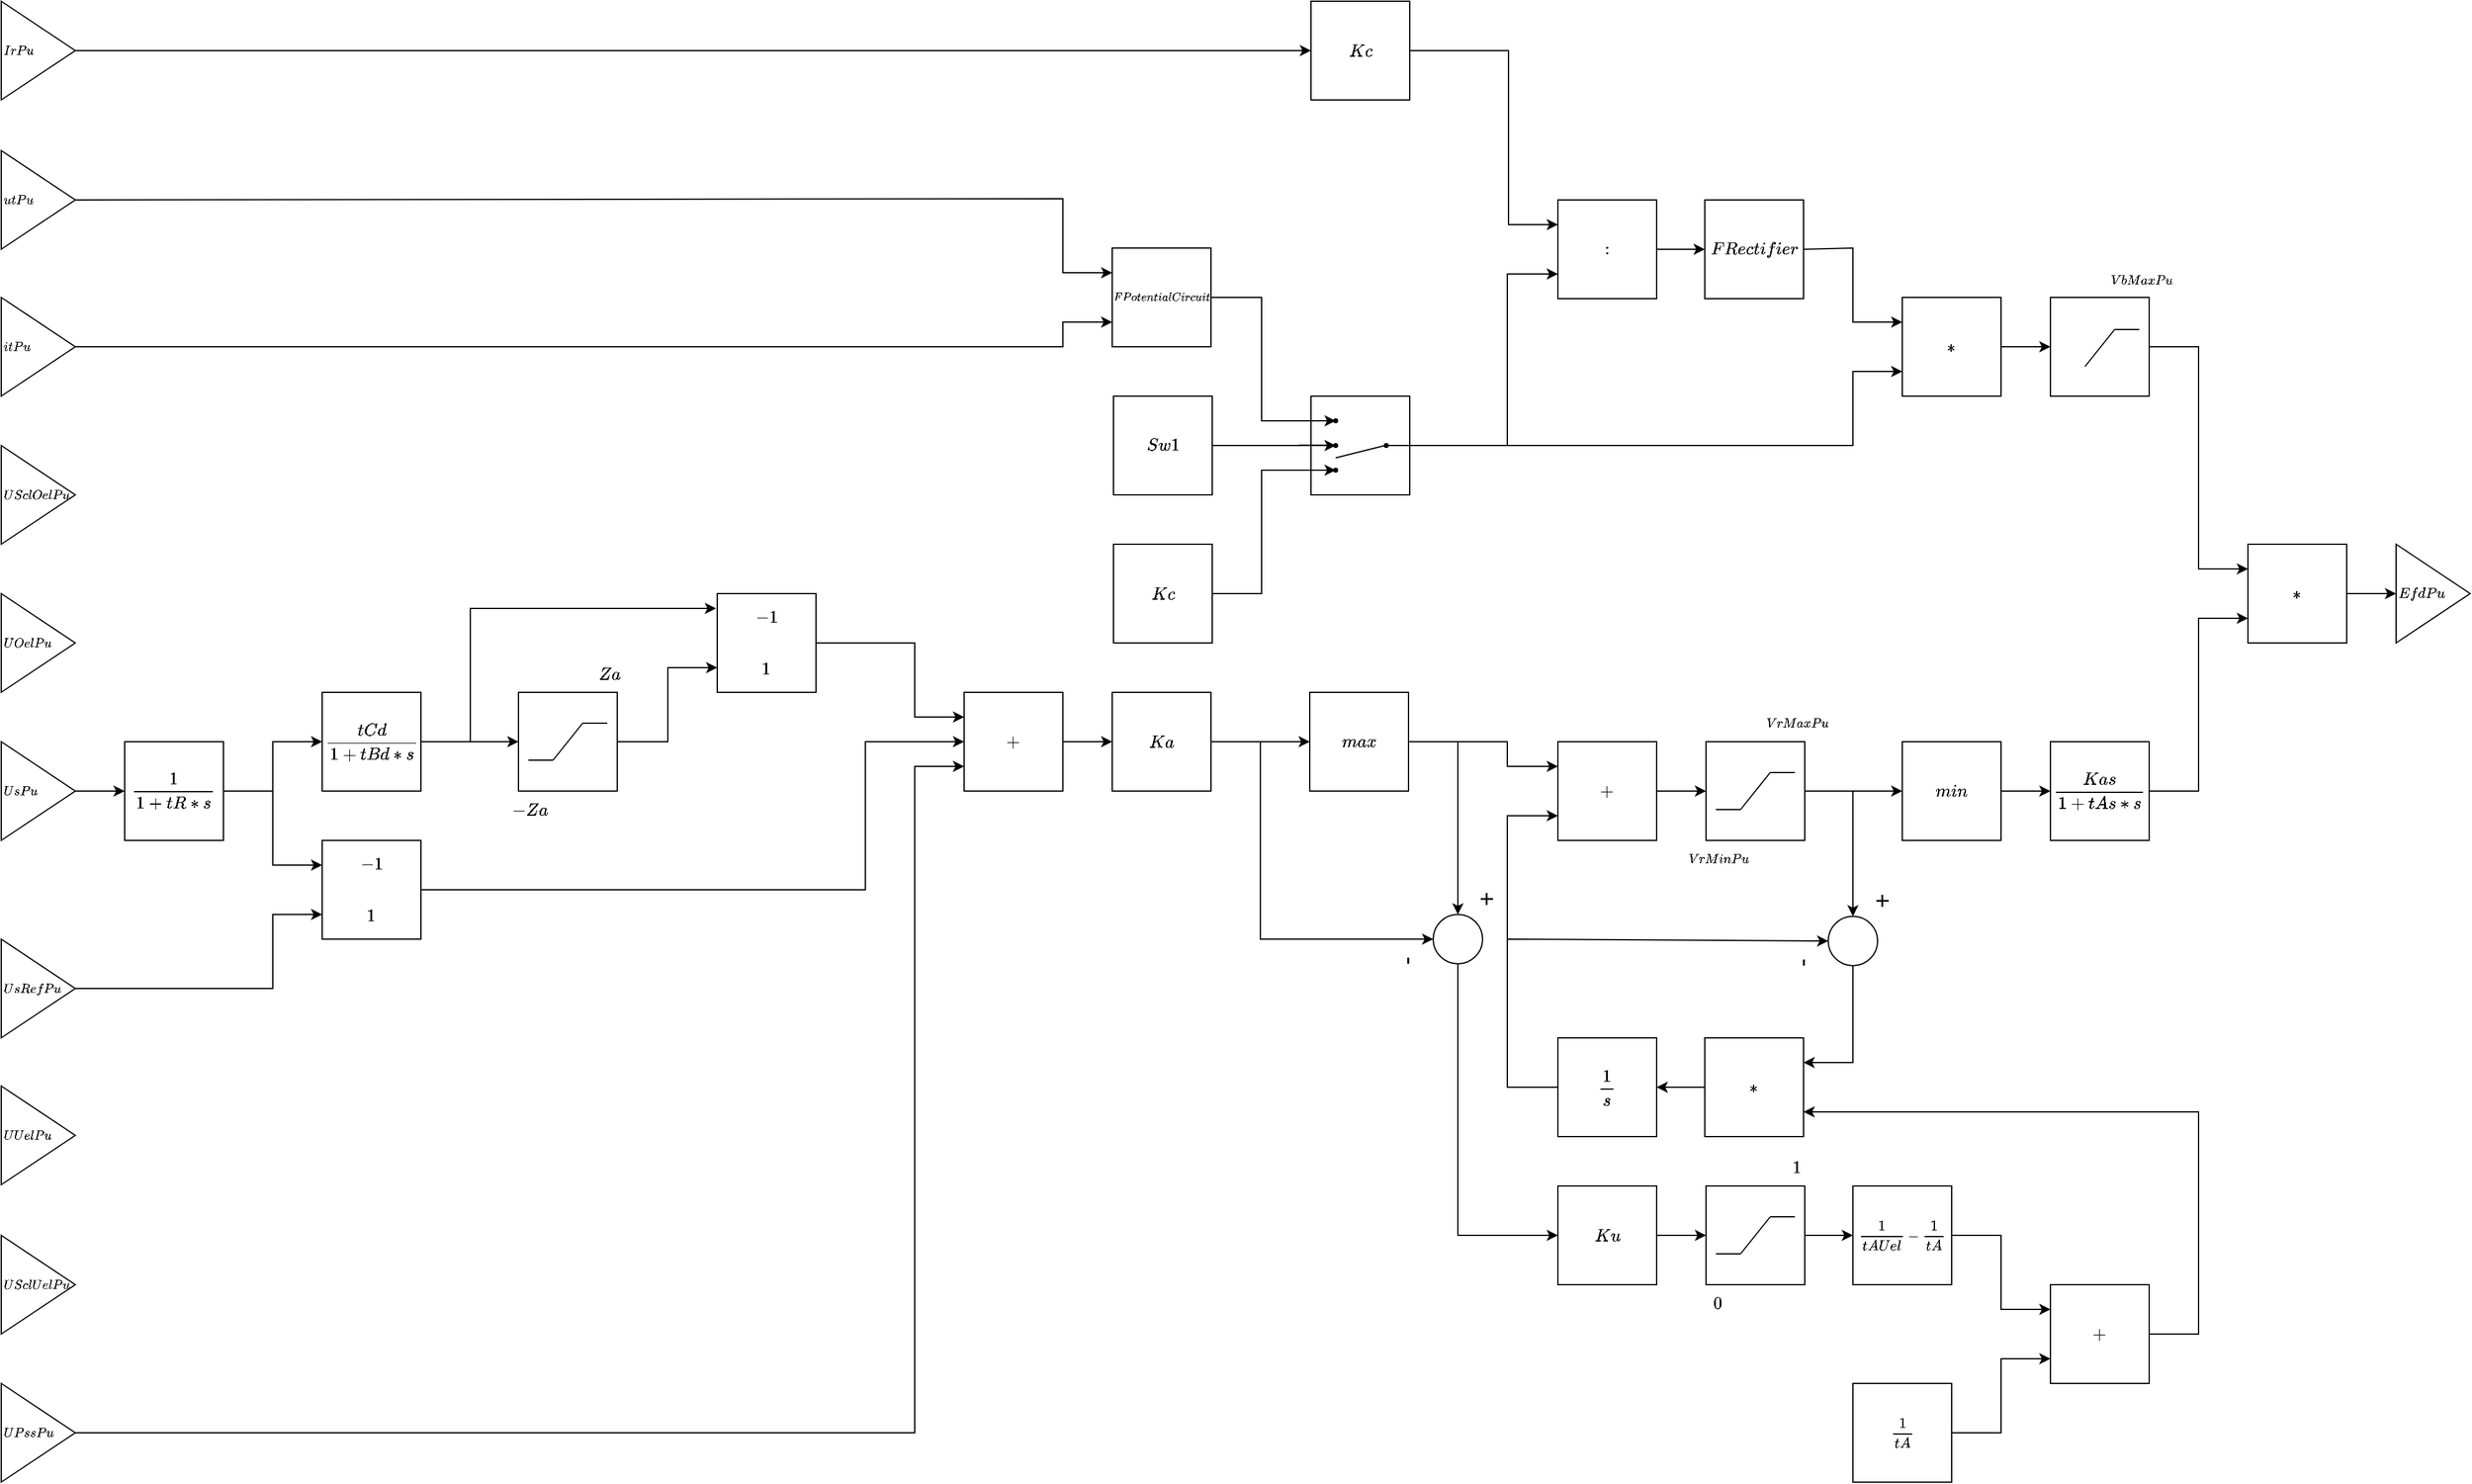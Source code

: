 <mxfile version="24.1.0" type="device">
  <diagram name="Page-1" id="-cMVqA2Gkwa5aGeDibPs">
    <mxGraphModel dx="1762" dy="1643" grid="1" gridSize="10" guides="1" tooltips="1" connect="1" arrows="1" fold="1" page="0" pageScale="1" pageWidth="413" pageHeight="583" math="1" shadow="0">
      <root>
        <mxCell id="0" />
        <mxCell id="1" parent="0" />
        <mxCell id="GCO7xrDp6TmdYOZJOnFd-1" value="&lt;font style=&quot;font-size: 9px;&quot;&gt;$$UOelPu$$&lt;/font&gt;" style="triangle;whiteSpace=wrap;html=1;align=left;" parent="1" vertex="1">
          <mxGeometry x="-140" y="-80" width="60" height="80" as="geometry" />
        </mxCell>
        <mxCell id="eN8Zq5XajQ-hrPbZrUXH-4" value="" style="edgeStyle=orthogonalEdgeStyle;rounded=0;orthogonalLoop=1;jettySize=auto;html=1;" parent="1" source="GCO7xrDp6TmdYOZJOnFd-2" target="eN8Zq5XajQ-hrPbZrUXH-3" edge="1">
          <mxGeometry relative="1" as="geometry" />
        </mxCell>
        <mxCell id="GCO7xrDp6TmdYOZJOnFd-2" value="&lt;font style=&quot;font-size: 9px;&quot;&gt;$$UsPu$$&lt;/font&gt;" style="triangle;whiteSpace=wrap;html=1;align=left;" parent="1" vertex="1">
          <mxGeometry x="-140" y="40" width="60" height="80" as="geometry" />
        </mxCell>
        <mxCell id="eN8Zq5XajQ-hrPbZrUXH-5" style="edgeStyle=orthogonalEdgeStyle;rounded=0;orthogonalLoop=1;jettySize=auto;html=1;exitX=1;exitY=0.5;exitDx=0;exitDy=0;entryX=0;entryY=0.75;entryDx=0;entryDy=0;" parent="1" source="GCO7xrDp6TmdYOZJOnFd-3" target="GCO7xrDp6TmdYOZJOnFd-4" edge="1">
          <mxGeometry relative="1" as="geometry">
            <Array as="points">
              <mxPoint x="80" y="240" />
              <mxPoint x="80" y="180" />
            </Array>
          </mxGeometry>
        </mxCell>
        <mxCell id="GCO7xrDp6TmdYOZJOnFd-3" value="&lt;font style=&quot;font-size: 9px;&quot;&gt;$$UsRefPu$$&lt;/font&gt;" style="triangle;whiteSpace=wrap;html=1;align=left;" parent="1" vertex="1">
          <mxGeometry x="-140" y="200" width="60" height="80" as="geometry" />
        </mxCell>
        <mxCell id="GCO7xrDp6TmdYOZJOnFd-4" value="&lt;table&gt;&lt;tbody&gt;&lt;tr&gt;&lt;td&gt;$$-1$$&lt;/td&gt;&lt;/tr&gt;&lt;tr&gt;&lt;td&gt;$$1$$&lt;/td&gt;&lt;/tr&gt;&lt;/tbody&gt;&lt;/table&gt;" style="whiteSpace=wrap;html=1;aspect=fixed;" parent="1" vertex="1">
          <mxGeometry x="120" y="120" width="80" height="80" as="geometry" />
        </mxCell>
        <mxCell id="GCO7xrDp6TmdYOZJOnFd-127" style="edgeStyle=orthogonalEdgeStyle;rounded=0;orthogonalLoop=1;jettySize=auto;html=1;exitX=0.5;exitY=1;exitDx=0;exitDy=0;" parent="1" source="GCO7xrDp6TmdYOZJOnFd-99" edge="1">
          <mxGeometry relative="1" as="geometry">
            <mxPoint x="1560.2" y="110.2" as="targetPoint" />
          </mxGeometry>
        </mxCell>
        <mxCell id="GCO7xrDp6TmdYOZJOnFd-99" value="$$\frac{Kas}{1+tAs*s}$$" style="rounded=0;whiteSpace=wrap;html=1;" parent="1" vertex="1">
          <mxGeometry x="1520" y="40" width="80" height="80" as="geometry" />
        </mxCell>
        <mxCell id="GCO7xrDp6TmdYOZJOnFd-100" value="&lt;font style=&quot;font-size: 8px;&quot;&gt;$$FPotentialCircuit$$&lt;/font&gt;" style="rounded=0;whiteSpace=wrap;html=1;" parent="1" vertex="1">
          <mxGeometry x="760" y="-360" width="80" height="80" as="geometry" />
        </mxCell>
        <mxCell id="3EBgjCYxWxB_oOlTCClO-56" value="" style="edgeStyle=orthogonalEdgeStyle;rounded=0;orthogonalLoop=1;jettySize=auto;html=1;" parent="1" source="GCO7xrDp6TmdYOZJOnFd-120" target="3EBgjCYxWxB_oOlTCClO-20" edge="1">
          <mxGeometry relative="1" as="geometry" />
        </mxCell>
        <mxCell id="GCO7xrDp6TmdYOZJOnFd-120" value="&lt;table style=&quot;&quot;&gt;&lt;tbody&gt;&lt;tr&gt;&lt;td&gt;&lt;font style=&quot;font-size: 12px;&quot;&gt;$$+$$&lt;/font&gt;&lt;/td&gt;&lt;/tr&gt;&lt;/tbody&gt;&lt;/table&gt;" style="whiteSpace=wrap;html=1;aspect=fixed;" parent="1" vertex="1">
          <mxGeometry x="640" width="80" height="80" as="geometry" />
        </mxCell>
        <mxCell id="5HqrGk9MGbXyAHrSEdPO-71" value="" style="edgeStyle=orthogonalEdgeStyle;rounded=0;orthogonalLoop=1;jettySize=auto;html=1;" parent="1" source="pcb0Rrb9AqgbB0oOaPCg-9" target="5HqrGk9MGbXyAHrSEdPO-64" edge="1">
          <mxGeometry relative="1" as="geometry" />
        </mxCell>
        <mxCell id="pcb0Rrb9AqgbB0oOaPCg-9" value="$$*$$" style="rounded=0;whiteSpace=wrap;html=1;" parent="1" vertex="1">
          <mxGeometry x="1400" y="-320" width="80" height="80" as="geometry" />
        </mxCell>
        <mxCell id="pcb0Rrb9AqgbB0oOaPCg-12" value="$$Kc$$" style="rounded=0;whiteSpace=wrap;html=1;" parent="1" vertex="1">
          <mxGeometry x="921" y="-560" width="80" height="80" as="geometry" />
        </mxCell>
        <mxCell id="pcb0Rrb9AqgbB0oOaPCg-23" value="&lt;font style=&quot;font-size: 10px;&quot;&gt;$$EfdPu$$&lt;/font&gt;" style="triangle;whiteSpace=wrap;html=1;align=left;" parent="1" vertex="1">
          <mxGeometry x="1800" y="-120" width="60" height="80" as="geometry" />
        </mxCell>
        <mxCell id="eN8Zq5XajQ-hrPbZrUXH-3" value="$$\frac{1}{1+tR*s}$$" style="whiteSpace=wrap;html=1;aspect=fixed;" parent="1" vertex="1">
          <mxGeometry x="-40" y="40" width="80" height="80" as="geometry" />
        </mxCell>
        <mxCell id="eN8Zq5XajQ-hrPbZrUXH-10" value="&lt;font style=&quot;font-size: 9px;&quot;&gt;$$UUelPu$$&lt;/font&gt;" style="triangle;whiteSpace=wrap;html=1;align=left;" parent="1" vertex="1">
          <mxGeometry x="-140" y="319" width="60" height="80" as="geometry" />
        </mxCell>
        <mxCell id="eN8Zq5XajQ-hrPbZrUXH-11" value="&lt;font style=&quot;font-size: 9px;&quot;&gt;$$UPssPu$$&lt;/font&gt;" style="triangle;whiteSpace=wrap;html=1;align=left;" parent="1" vertex="1">
          <mxGeometry x="-140" y="560" width="60" height="80" as="geometry" />
        </mxCell>
        <mxCell id="t_mE9f2brvJdx7QCc9mF-1" value="" style="endArrow=classic;html=1;rounded=0;exitX=1;exitY=0.5;exitDx=0;exitDy=0;entryX=0;entryY=0.25;entryDx=0;entryDy=0;" parent="1" source="eN8Zq5XajQ-hrPbZrUXH-3" target="GCO7xrDp6TmdYOZJOnFd-4" edge="1">
          <mxGeometry width="50" height="50" relative="1" as="geometry">
            <mxPoint x="70" y="80" as="sourcePoint" />
            <mxPoint x="120" y="30" as="targetPoint" />
            <Array as="points">
              <mxPoint x="80" y="80" />
              <mxPoint x="80" y="140" />
            </Array>
          </mxGeometry>
        </mxCell>
        <mxCell id="5HqrGk9MGbXyAHrSEdPO-62" value="" style="edgeStyle=orthogonalEdgeStyle;rounded=0;orthogonalLoop=1;jettySize=auto;html=1;" parent="1" source="5HqrGk9MGbXyAHrSEdPO-60" target="pcb0Rrb9AqgbB0oOaPCg-23" edge="1">
          <mxGeometry relative="1" as="geometry" />
        </mxCell>
        <mxCell id="5HqrGk9MGbXyAHrSEdPO-60" value="$$*$$" style="rounded=0;whiteSpace=wrap;html=1;" parent="1" vertex="1">
          <mxGeometry x="1680" y="-120" width="80" height="80" as="geometry" />
        </mxCell>
        <mxCell id="5HqrGk9MGbXyAHrSEdPO-64" value="" style="whiteSpace=wrap;html=1;aspect=fixed;" parent="1" vertex="1">
          <mxGeometry x="1520" y="-320" width="80" height="80" as="geometry" />
        </mxCell>
        <mxCell id="5HqrGk9MGbXyAHrSEdPO-65" value="" style="endArrow=none;html=1;" parent="1" edge="1">
          <mxGeometry width="50" height="50" relative="1" as="geometry">
            <mxPoint x="1548" y="-264" as="sourcePoint" />
            <mxPoint x="1572" y="-294" as="targetPoint" />
          </mxGeometry>
        </mxCell>
        <mxCell id="5HqrGk9MGbXyAHrSEdPO-66" value="" style="endArrow=none;html=1;" parent="1" edge="1">
          <mxGeometry width="50" height="50" relative="1" as="geometry">
            <mxPoint x="1572" y="-294" as="sourcePoint" />
            <mxPoint x="1592" y="-294" as="targetPoint" />
          </mxGeometry>
        </mxCell>
        <mxCell id="5HqrGk9MGbXyAHrSEdPO-67" value="&lt;font style=&quot;font-size: 9px;&quot;&gt;$$VbMaxPu$$&lt;/font&gt;" style="text;html=1;strokeColor=none;fillColor=none;align=center;verticalAlign=middle;whiteSpace=wrap;rounded=0;fontSize=15;" parent="1" vertex="1">
          <mxGeometry x="1564" y="-349" width="60" height="30" as="geometry" />
        </mxCell>
        <mxCell id="yuVk0EhnXVRBRO2mFo1Z-3" value="" style="edgeStyle=orthogonalEdgeStyle;rounded=0;orthogonalLoop=1;jettySize=auto;html=1;" parent="1" source="yuVk0EhnXVRBRO2mFo1Z-1" target="yuVk0EhnXVRBRO2mFo1Z-2" edge="1">
          <mxGeometry relative="1" as="geometry" />
        </mxCell>
        <mxCell id="yuVk0EhnXVRBRO2mFo1Z-1" value="$$:$$" style="rounded=0;whiteSpace=wrap;html=1;" parent="1" vertex="1">
          <mxGeometry x="1121" y="-399" width="80" height="80" as="geometry" />
        </mxCell>
        <mxCell id="yuVk0EhnXVRBRO2mFo1Z-2" value="$$FRectifier$$" style="rounded=0;whiteSpace=wrap;html=1;" parent="1" vertex="1">
          <mxGeometry x="1240" y="-399" width="80" height="80" as="geometry" />
        </mxCell>
        <mxCell id="yuVk0EhnXVRBRO2mFo1Z-6" value="" style="endArrow=classic;html=1;rounded=0;exitX=1;exitY=0.5;exitDx=0;exitDy=0;entryX=0;entryY=0.25;entryDx=0;entryDy=0;" parent="1" source="pcb0Rrb9AqgbB0oOaPCg-12" target="yuVk0EhnXVRBRO2mFo1Z-1" edge="1">
          <mxGeometry width="50" height="50" relative="1" as="geometry">
            <mxPoint x="1040" y="-439" as="sourcePoint" />
            <mxPoint x="1111" y="-369" as="targetPoint" />
            <Array as="points">
              <mxPoint x="1081" y="-520" />
              <mxPoint x="1081" y="-379" />
            </Array>
          </mxGeometry>
        </mxCell>
        <mxCell id="yuVk0EhnXVRBRO2mFo1Z-7" value="&lt;font style=&quot;font-size: 9px;&quot;&gt;$$IrPu$$&lt;/font&gt;" style="triangle;whiteSpace=wrap;html=1;align=left;" parent="1" vertex="1">
          <mxGeometry x="-140" y="-560" width="60" height="80" as="geometry" />
        </mxCell>
        <mxCell id="yuVk0EhnXVRBRO2mFo1Z-27" value="" style="whiteSpace=wrap;html=1;aspect=fixed;" parent="1" vertex="1">
          <mxGeometry x="921" y="-240" width="80" height="80" as="geometry" />
        </mxCell>
        <mxCell id="yuVk0EhnXVRBRO2mFo1Z-28" value="" style="endArrow=none;html=1;startArrow=none;" parent="1" source="yuVk0EhnXVRBRO2mFo1Z-36" edge="1">
          <mxGeometry width="50" height="50" relative="1" as="geometry">
            <mxPoint x="981" y="-200" as="sourcePoint" />
            <mxPoint x="1001" y="-200" as="targetPoint" />
          </mxGeometry>
        </mxCell>
        <mxCell id="yuVk0EhnXVRBRO2mFo1Z-29" value="" style="endArrow=none;html=1;" parent="1" edge="1">
          <mxGeometry width="50" height="50" relative="1" as="geometry">
            <mxPoint x="912" y="-220" as="sourcePoint" />
            <mxPoint x="942" y="-220" as="targetPoint" />
          </mxGeometry>
        </mxCell>
        <mxCell id="yuVk0EhnXVRBRO2mFo1Z-30" value="" style="endArrow=none;html=1;" parent="1" edge="1">
          <mxGeometry width="50" height="50" relative="1" as="geometry">
            <mxPoint x="911" y="-200.2" as="sourcePoint" />
            <mxPoint x="941" y="-200.2" as="targetPoint" />
          </mxGeometry>
        </mxCell>
        <mxCell id="yuVk0EhnXVRBRO2mFo1Z-31" value="" style="endArrow=none;html=1;" parent="1" edge="1">
          <mxGeometry width="50" height="50" relative="1" as="geometry">
            <mxPoint x="911" y="-180" as="sourcePoint" />
            <mxPoint x="941" y="-180" as="targetPoint" />
          </mxGeometry>
        </mxCell>
        <mxCell id="yuVk0EhnXVRBRO2mFo1Z-32" value="" style="shape=waypoint;sketch=0;fillStyle=solid;size=4;pointerEvents=1;points=[];fillColor=none;resizable=0;rotatable=0;perimeter=centerPerimeter;snapToPoint=1;" parent="1" vertex="1">
          <mxGeometry x="931" y="-230" width="20" height="20" as="geometry" />
        </mxCell>
        <mxCell id="yuVk0EhnXVRBRO2mFo1Z-33" value="" style="shape=waypoint;sketch=0;fillStyle=solid;size=4;pointerEvents=1;points=[];fillColor=none;resizable=0;rotatable=0;perimeter=centerPerimeter;snapToPoint=1;" parent="1" vertex="1">
          <mxGeometry x="931" y="-210" width="20" height="20" as="geometry" />
        </mxCell>
        <mxCell id="yuVk0EhnXVRBRO2mFo1Z-34" value="" style="shape=waypoint;sketch=0;fillStyle=solid;size=4;pointerEvents=1;points=[];fillColor=none;resizable=0;rotatable=0;perimeter=centerPerimeter;snapToPoint=1;" parent="1" vertex="1">
          <mxGeometry x="931" y="-190" width="20" height="20" as="geometry" />
        </mxCell>
        <mxCell id="yuVk0EhnXVRBRO2mFo1Z-35" value="" style="endArrow=none;html=1;" parent="1" target="yuVk0EhnXVRBRO2mFo1Z-36" edge="1">
          <mxGeometry width="50" height="50" relative="1" as="geometry">
            <mxPoint x="981" y="-200" as="sourcePoint" />
            <mxPoint x="1001" y="-200" as="targetPoint" />
          </mxGeometry>
        </mxCell>
        <mxCell id="yuVk0EhnXVRBRO2mFo1Z-36" value="" style="shape=waypoint;sketch=0;fillStyle=solid;size=4;pointerEvents=1;points=[];fillColor=none;resizable=0;rotatable=0;perimeter=centerPerimeter;snapToPoint=1;" parent="1" vertex="1">
          <mxGeometry x="972" y="-210" width="20" height="20" as="geometry" />
        </mxCell>
        <mxCell id="yuVk0EhnXVRBRO2mFo1Z-37" value="" style="endArrow=none;html=1;" parent="1" edge="1">
          <mxGeometry width="50" height="50" relative="1" as="geometry">
            <mxPoint x="941" y="-190" as="sourcePoint" />
            <mxPoint x="981" y="-200" as="targetPoint" />
          </mxGeometry>
        </mxCell>
        <mxCell id="yuVk0EhnXVRBRO2mFo1Z-38" value="" style="endArrow=classic;html=1;rounded=0;exitX=1;exitY=0.5;exitDx=0;exitDy=0;entryX=0;entryY=0.75;entryDx=0;entryDy=0;" parent="1" source="yuVk0EhnXVRBRO2mFo1Z-27" target="yuVk0EhnXVRBRO2mFo1Z-1" edge="1">
          <mxGeometry width="50" height="50" relative="1" as="geometry">
            <mxPoint x="1040" y="-480" as="sourcePoint" />
            <mxPoint x="1090" y="-530" as="targetPoint" />
            <Array as="points">
              <mxPoint x="1080" y="-200" />
              <mxPoint x="1080" y="-339" />
            </Array>
          </mxGeometry>
        </mxCell>
        <mxCell id="yuVk0EhnXVRBRO2mFo1Z-39" value="$$Kc$$" style="rounded=0;whiteSpace=wrap;html=1;" parent="1" vertex="1">
          <mxGeometry x="761" y="-120" width="80" height="80" as="geometry" />
        </mxCell>
        <mxCell id="yuVk0EhnXVRBRO2mFo1Z-40" value="$$Sw1$$" style="rounded=0;whiteSpace=wrap;html=1;" parent="1" vertex="1">
          <mxGeometry x="761" y="-240" width="80" height="80" as="geometry" />
        </mxCell>
        <mxCell id="yuVk0EhnXVRBRO2mFo1Z-42" value="" style="endArrow=classic;html=1;rounded=0;exitX=1;exitY=0.5;exitDx=0;exitDy=0;entryX=0;entryY=0.636;entryDx=0;entryDy=0;entryPerimeter=0;" parent="1" source="yuVk0EhnXVRBRO2mFo1Z-40" target="yuVk0EhnXVRBRO2mFo1Z-33" edge="1">
          <mxGeometry width="50" height="50" relative="1" as="geometry">
            <mxPoint x="531" y="-190" as="sourcePoint" />
            <mxPoint x="581" y="-240" as="targetPoint" />
          </mxGeometry>
        </mxCell>
        <mxCell id="yuVk0EhnXVRBRO2mFo1Z-43" value="" style="endArrow=classic;html=1;rounded=0;exitX=1;exitY=0.5;exitDx=0;exitDy=0;entryX=0.429;entryY=0.16;entryDx=0;entryDy=0;entryPerimeter=0;" parent="1" source="GCO7xrDp6TmdYOZJOnFd-100" target="yuVk0EhnXVRBRO2mFo1Z-32" edge="1">
          <mxGeometry width="50" height="50" relative="1" as="geometry">
            <mxPoint x="531" y="-190" as="sourcePoint" />
            <mxPoint x="581" y="-240" as="targetPoint" />
            <Array as="points">
              <mxPoint x="881" y="-320" />
              <mxPoint x="881" y="-220" />
            </Array>
          </mxGeometry>
        </mxCell>
        <mxCell id="yuVk0EhnXVRBRO2mFo1Z-44" value="" style="endArrow=classic;html=1;rounded=0;exitX=1;exitY=0.5;exitDx=0;exitDy=0;entryX=0.286;entryY=0.445;entryDx=0;entryDy=0;entryPerimeter=0;" parent="1" source="yuVk0EhnXVRBRO2mFo1Z-39" target="yuVk0EhnXVRBRO2mFo1Z-34" edge="1">
          <mxGeometry width="50" height="50" relative="1" as="geometry">
            <mxPoint x="531" y="-190" as="sourcePoint" />
            <mxPoint x="581" y="-240" as="targetPoint" />
            <Array as="points">
              <mxPoint x="881" y="-80" />
              <mxPoint x="881" y="-180" />
            </Array>
          </mxGeometry>
        </mxCell>
        <mxCell id="yuVk0EhnXVRBRO2mFo1Z-45" value="" style="endArrow=classic;html=1;rounded=0;exitX=1.14;exitY=0.54;exitDx=0;exitDy=0;exitPerimeter=0;entryX=0;entryY=0.75;entryDx=0;entryDy=0;" parent="1" source="yuVk0EhnXVRBRO2mFo1Z-36" target="pcb0Rrb9AqgbB0oOaPCg-9" edge="1">
          <mxGeometry width="50" height="50" relative="1" as="geometry">
            <mxPoint x="1120" y="-410" as="sourcePoint" />
            <mxPoint x="1400" y="-420" as="targetPoint" />
            <Array as="points">
              <mxPoint x="1360" y="-200" />
              <mxPoint x="1360" y="-260" />
            </Array>
          </mxGeometry>
        </mxCell>
        <mxCell id="yuVk0EhnXVRBRO2mFo1Z-46" value="&lt;font style=&quot;font-size: 9px;&quot;&gt;$$utPu$$&lt;/font&gt;" style="triangle;whiteSpace=wrap;html=1;align=left;" parent="1" vertex="1">
          <mxGeometry x="-140" y="-439" width="60" height="80" as="geometry" />
        </mxCell>
        <mxCell id="yuVk0EhnXVRBRO2mFo1Z-47" value="&lt;font style=&quot;font-size: 9px;&quot;&gt;$$itPu$$&lt;/font&gt;" style="triangle;whiteSpace=wrap;html=1;align=left;" parent="1" vertex="1">
          <mxGeometry x="-140" y="-320" width="60" height="80" as="geometry" />
        </mxCell>
        <mxCell id="yuVk0EhnXVRBRO2mFo1Z-50" value="" style="endArrow=classic;html=1;rounded=0;exitX=1;exitY=0.5;exitDx=0;exitDy=0;entryX=0;entryY=0.25;entryDx=0;entryDy=0;" parent="1" source="yuVk0EhnXVRBRO2mFo1Z-2" target="pcb0Rrb9AqgbB0oOaPCg-9" edge="1">
          <mxGeometry width="50" height="50" relative="1" as="geometry">
            <mxPoint x="920" y="-400" as="sourcePoint" />
            <mxPoint x="970" y="-450" as="targetPoint" />
            <Array as="points">
              <mxPoint x="1360" y="-360" />
              <mxPoint x="1360" y="-300" />
            </Array>
          </mxGeometry>
        </mxCell>
        <mxCell id="3EBgjCYxWxB_oOlTCClO-26" value="" style="edgeStyle=orthogonalEdgeStyle;rounded=0;orthogonalLoop=1;jettySize=auto;html=1;" parent="1" source="oskVtwDD_y4ela2OhN_4-36" target="oskVtwDD_y4ela2OhN_4-43" edge="1">
          <mxGeometry relative="1" as="geometry" />
        </mxCell>
        <mxCell id="oskVtwDD_y4ela2OhN_4-36" value="$$+$$" style="whiteSpace=wrap;html=1;aspect=fixed;" parent="1" vertex="1">
          <mxGeometry x="1121" y="40" width="80" height="80" as="geometry" />
        </mxCell>
        <mxCell id="oskVtwDD_y4ela2OhN_4-43" value="" style="whiteSpace=wrap;html=1;aspect=fixed;" parent="1" vertex="1">
          <mxGeometry x="1241" y="40" width="80" height="80" as="geometry" />
        </mxCell>
        <mxCell id="oskVtwDD_y4ela2OhN_4-44" value="" style="endArrow=none;html=1;" parent="1" edge="1">
          <mxGeometry width="50" height="50" relative="1" as="geometry">
            <mxPoint x="1269" y="95" as="sourcePoint" />
            <mxPoint x="1293" y="65" as="targetPoint" />
          </mxGeometry>
        </mxCell>
        <mxCell id="oskVtwDD_y4ela2OhN_4-45" value="" style="endArrow=none;html=1;" parent="1" edge="1">
          <mxGeometry width="50" height="50" relative="1" as="geometry">
            <mxPoint x="1293" y="65" as="sourcePoint" />
            <mxPoint x="1313" y="65" as="targetPoint" />
          </mxGeometry>
        </mxCell>
        <mxCell id="oskVtwDD_y4ela2OhN_4-46" value="&lt;font style=&quot;font-size: 9px;&quot;&gt;$$VrMaxPu$$&lt;/font&gt;" style="text;html=1;strokeColor=none;fillColor=none;align=center;verticalAlign=middle;whiteSpace=wrap;rounded=0;fontSize=15;" parent="1" vertex="1">
          <mxGeometry x="1285" y="10" width="60" height="30" as="geometry" />
        </mxCell>
        <mxCell id="oskVtwDD_y4ela2OhN_4-47" value="" style="endArrow=none;html=1;" parent="1" edge="1">
          <mxGeometry width="50" height="50" relative="1" as="geometry">
            <mxPoint x="1269" y="95" as="sourcePoint" />
            <mxPoint x="1249" y="95" as="targetPoint" />
          </mxGeometry>
        </mxCell>
        <mxCell id="oskVtwDD_y4ela2OhN_4-48" value="&lt;font style=&quot;font-size: 9px;&quot;&gt;$$VrMinPu$$&lt;/font&gt;" style="text;html=1;strokeColor=none;fillColor=none;align=center;verticalAlign=middle;whiteSpace=wrap;rounded=0;fontSize=15;" parent="1" vertex="1">
          <mxGeometry x="1221" y="120" width="60" height="30" as="geometry" />
        </mxCell>
        <mxCell id="oskVtwDD_y4ela2OhN_4-53" value="" style="edgeStyle=orthogonalEdgeStyle;rounded=0;orthogonalLoop=1;jettySize=auto;html=1;" parent="1" source="oskVtwDD_y4ela2OhN_4-51" target="GCO7xrDp6TmdYOZJOnFd-99" edge="1">
          <mxGeometry relative="1" as="geometry" />
        </mxCell>
        <mxCell id="oskVtwDD_y4ela2OhN_4-51" value="&lt;table style=&quot;&quot;&gt;&lt;tbody&gt;&lt;tr&gt;&lt;td&gt;&lt;font style=&quot;font-size: 12px;&quot;&gt;$$min$$&lt;/font&gt;&lt;/td&gt;&lt;/tr&gt;&lt;/tbody&gt;&lt;/table&gt;" style="whiteSpace=wrap;html=1;aspect=fixed;" parent="1" vertex="1">
          <mxGeometry x="1400" y="40" width="80" height="80" as="geometry" />
        </mxCell>
        <mxCell id="oskVtwDD_y4ela2OhN_4-52" value="" style="endArrow=classic;html=1;rounded=0;exitX=1;exitY=0.5;exitDx=0;exitDy=0;entryX=0;entryY=0.75;entryDx=0;entryDy=0;" parent="1" source="GCO7xrDp6TmdYOZJOnFd-99" target="5HqrGk9MGbXyAHrSEdPO-60" edge="1">
          <mxGeometry width="50" height="50" relative="1" as="geometry">
            <mxPoint x="1460" y="30" as="sourcePoint" />
            <mxPoint x="1510" y="-20" as="targetPoint" />
            <Array as="points">
              <mxPoint x="1640" y="80" />
              <mxPoint x="1640" y="-60" />
            </Array>
          </mxGeometry>
        </mxCell>
        <mxCell id="oskVtwDD_y4ela2OhN_4-56" value="" style="endArrow=classic;html=1;rounded=0;exitX=1;exitY=0.5;exitDx=0;exitDy=0;entryX=0;entryY=0.25;entryDx=0;entryDy=0;" parent="1" source="5HqrGk9MGbXyAHrSEdPO-64" target="5HqrGk9MGbXyAHrSEdPO-60" edge="1">
          <mxGeometry width="50" height="50" relative="1" as="geometry">
            <mxPoint x="1540" y="-420" as="sourcePoint" />
            <mxPoint x="1590" y="-470" as="targetPoint" />
            <Array as="points">
              <mxPoint x="1640" y="-280" />
              <mxPoint x="1640" y="-100" />
            </Array>
          </mxGeometry>
        </mxCell>
        <mxCell id="oskVtwDD_y4ela2OhN_4-59" value="" style="endArrow=classic;html=1;rounded=0;exitX=1;exitY=0.5;exitDx=0;exitDy=0;entryX=0;entryY=0.25;entryDx=0;entryDy=0;" parent="1" source="yuVk0EhnXVRBRO2mFo1Z-46" target="GCO7xrDp6TmdYOZJOnFd-100" edge="1">
          <mxGeometry width="50" height="50" relative="1" as="geometry">
            <mxPoint x="50" y="-210" as="sourcePoint" />
            <mxPoint x="510" y="-320" as="targetPoint" />
            <Array as="points">
              <mxPoint x="720" y="-400" />
              <mxPoint x="720" y="-340" />
            </Array>
          </mxGeometry>
        </mxCell>
        <mxCell id="oskVtwDD_y4ela2OhN_4-60" value="" style="endArrow=classic;html=1;rounded=0;exitX=1;exitY=0.5;exitDx=0;exitDy=0;entryX=0;entryY=0.75;entryDx=0;entryDy=0;" parent="1" source="yuVk0EhnXVRBRO2mFo1Z-47" target="GCO7xrDp6TmdYOZJOnFd-100" edge="1">
          <mxGeometry width="50" height="50" relative="1" as="geometry">
            <mxPoint x="-110" y="-210" as="sourcePoint" />
            <mxPoint x="-60" y="-260" as="targetPoint" />
            <Array as="points">
              <mxPoint x="720" y="-280" />
              <mxPoint x="720" y="-300" />
            </Array>
          </mxGeometry>
        </mxCell>
        <mxCell id="3EBgjCYxWxB_oOlTCClO-2" value="" style="ellipse;whiteSpace=wrap;html=1;aspect=fixed;" parent="1" vertex="1">
          <mxGeometry x="1340" y="181.5" width="40" height="40" as="geometry" />
        </mxCell>
        <mxCell id="3EBgjCYxWxB_oOlTCClO-3" value="+" style="text;html=1;strokeColor=none;fillColor=none;align=center;verticalAlign=middle;whiteSpace=wrap;rounded=0;fontSize=20;rotation=90;" parent="1" vertex="1">
          <mxGeometry x="1355" y="153.5" width="60" height="31" as="geometry" />
        </mxCell>
        <mxCell id="3EBgjCYxWxB_oOlTCClO-4" value="-" style="text;html=1;strokeColor=none;fillColor=none;align=center;verticalAlign=middle;whiteSpace=wrap;rounded=0;fontSize=20;rotation=90;" parent="1" vertex="1">
          <mxGeometry x="1293" y="204" width="60" height="30" as="geometry" />
        </mxCell>
        <mxCell id="3EBgjCYxWxB_oOlTCClO-5" value="" style="endArrow=classic;html=1;rounded=0;exitX=1;exitY=0.5;exitDx=0;exitDy=0;entryX=0.5;entryY=0;entryDx=0;entryDy=0;" parent="1" source="oskVtwDD_y4ela2OhN_4-43" target="3EBgjCYxWxB_oOlTCClO-2" edge="1">
          <mxGeometry width="50" height="50" relative="1" as="geometry">
            <mxPoint x="980" y="10" as="sourcePoint" />
            <mxPoint x="1030" y="-40" as="targetPoint" />
            <Array as="points">
              <mxPoint x="1360" y="80" />
            </Array>
          </mxGeometry>
        </mxCell>
        <mxCell id="3EBgjCYxWxB_oOlTCClO-9" value="" style="edgeStyle=orthogonalEdgeStyle;rounded=0;orthogonalLoop=1;jettySize=auto;html=1;" parent="1" source="3EBgjCYxWxB_oOlTCClO-6" target="3EBgjCYxWxB_oOlTCClO-8" edge="1">
          <mxGeometry relative="1" as="geometry" />
        </mxCell>
        <mxCell id="3EBgjCYxWxB_oOlTCClO-6" value="$$*$$" style="rounded=0;whiteSpace=wrap;html=1;" parent="1" vertex="1">
          <mxGeometry x="1240" y="280" width="80" height="80" as="geometry" />
        </mxCell>
        <mxCell id="3EBgjCYxWxB_oOlTCClO-7" value="" style="endArrow=classic;html=1;rounded=0;exitX=0.5;exitY=1;exitDx=0;exitDy=0;entryX=1;entryY=0.25;entryDx=0;entryDy=0;" parent="1" source="3EBgjCYxWxB_oOlTCClO-2" target="3EBgjCYxWxB_oOlTCClO-6" edge="1">
          <mxGeometry width="50" height="50" relative="1" as="geometry">
            <mxPoint x="1620" y="10" as="sourcePoint" />
            <mxPoint x="1670" y="-40" as="targetPoint" />
            <Array as="points">
              <mxPoint x="1360" y="300" />
            </Array>
          </mxGeometry>
        </mxCell>
        <mxCell id="3EBgjCYxWxB_oOlTCClO-8" value="$$\frac{1}{s}$$" style="rounded=0;whiteSpace=wrap;html=1;" parent="1" vertex="1">
          <mxGeometry x="1121" y="280" width="80" height="80" as="geometry" />
        </mxCell>
        <mxCell id="3EBgjCYxWxB_oOlTCClO-10" value="" style="endArrow=classic;html=1;rounded=0;exitX=0;exitY=0.5;exitDx=0;exitDy=0;entryX=0;entryY=0.75;entryDx=0;entryDy=0;" parent="1" source="3EBgjCYxWxB_oOlTCClO-8" target="oskVtwDD_y4ela2OhN_4-36" edge="1">
          <mxGeometry width="50" height="50" relative="1" as="geometry">
            <mxPoint x="670" y="20" as="sourcePoint" />
            <mxPoint x="720" y="-30" as="targetPoint" />
            <Array as="points">
              <mxPoint x="1080" y="320" />
              <mxPoint x="1080" y="100" />
            </Array>
          </mxGeometry>
        </mxCell>
        <mxCell id="3EBgjCYxWxB_oOlTCClO-11" value="&lt;table style=&quot;&quot;&gt;&lt;tbody&gt;&lt;tr&gt;&lt;td&gt;&lt;font style=&quot;font-size: 12px;&quot;&gt;$$max$$&lt;/font&gt;&lt;/td&gt;&lt;/tr&gt;&lt;/tbody&gt;&lt;/table&gt;" style="whiteSpace=wrap;html=1;aspect=fixed;" parent="1" vertex="1">
          <mxGeometry x="920" width="80" height="80" as="geometry" />
        </mxCell>
        <mxCell id="3EBgjCYxWxB_oOlTCClO-12" value="" style="endArrow=classic;html=1;rounded=0;exitX=1;exitY=0.5;exitDx=0;exitDy=0;entryX=0;entryY=0.25;entryDx=0;entryDy=0;" parent="1" source="3EBgjCYxWxB_oOlTCClO-11" target="oskVtwDD_y4ela2OhN_4-36" edge="1">
          <mxGeometry width="50" height="50" relative="1" as="geometry">
            <mxPoint x="1030" y="20" as="sourcePoint" />
            <mxPoint x="1080" y="-30" as="targetPoint" />
            <Array as="points">
              <mxPoint x="1080" y="40" />
              <mxPoint x="1080" y="60" />
            </Array>
          </mxGeometry>
        </mxCell>
        <mxCell id="3EBgjCYxWxB_oOlTCClO-16" value="" style="ellipse;whiteSpace=wrap;html=1;aspect=fixed;" parent="1" vertex="1">
          <mxGeometry x="1020" y="180" width="40" height="40" as="geometry" />
        </mxCell>
        <mxCell id="3EBgjCYxWxB_oOlTCClO-17" value="+" style="text;html=1;strokeColor=none;fillColor=none;align=center;verticalAlign=middle;whiteSpace=wrap;rounded=0;fontSize=20;rotation=90;" parent="1" vertex="1">
          <mxGeometry x="1035" y="152" width="60" height="31" as="geometry" />
        </mxCell>
        <mxCell id="3EBgjCYxWxB_oOlTCClO-18" value="-" style="text;html=1;strokeColor=none;fillColor=none;align=center;verticalAlign=middle;whiteSpace=wrap;rounded=0;fontSize=20;rotation=90;" parent="1" vertex="1">
          <mxGeometry x="973" y="202.5" width="60" height="30" as="geometry" />
        </mxCell>
        <mxCell id="3EBgjCYxWxB_oOlTCClO-19" value="" style="endArrow=classic;html=1;rounded=0;exitX=1;exitY=0.5;exitDx=0;exitDy=0;entryX=0.5;entryY=0;entryDx=0;entryDy=0;" parent="1" source="3EBgjCYxWxB_oOlTCClO-11" target="3EBgjCYxWxB_oOlTCClO-16" edge="1">
          <mxGeometry width="50" height="50" relative="1" as="geometry">
            <mxPoint x="1030" y="190" as="sourcePoint" />
            <mxPoint x="1080" y="140" as="targetPoint" />
            <Array as="points">
              <mxPoint x="1040" y="40" />
            </Array>
          </mxGeometry>
        </mxCell>
        <mxCell id="3EBgjCYxWxB_oOlTCClO-20" value="&lt;table style=&quot;&quot;&gt;&lt;tbody&gt;&lt;tr&gt;&lt;td&gt;&lt;font style=&quot;font-size: 12px;&quot;&gt;$$Ka$$&lt;/font&gt;&lt;/td&gt;&lt;/tr&gt;&lt;/tbody&gt;&lt;/table&gt;" style="whiteSpace=wrap;html=1;aspect=fixed;" parent="1" vertex="1">
          <mxGeometry x="760" width="80" height="80" as="geometry" />
        </mxCell>
        <mxCell id="3EBgjCYxWxB_oOlTCClO-21" value="" style="endArrow=classic;html=1;rounded=0;exitX=1;exitY=0.5;exitDx=0;exitDy=0;entryX=0;entryY=0.5;entryDx=0;entryDy=0;" parent="1" source="3EBgjCYxWxB_oOlTCClO-20" target="3EBgjCYxWxB_oOlTCClO-16" edge="1">
          <mxGeometry width="50" height="50" relative="1" as="geometry">
            <mxPoint x="860" y="139" as="sourcePoint" />
            <mxPoint x="910" y="89" as="targetPoint" />
            <Array as="points">
              <mxPoint x="880" y="40" />
              <mxPoint x="880" y="200" />
            </Array>
          </mxGeometry>
        </mxCell>
        <mxCell id="3EBgjCYxWxB_oOlTCClO-22" value="" style="endArrow=classic;html=1;rounded=0;exitX=1;exitY=0.5;exitDx=0;exitDy=0;entryX=0;entryY=0.5;entryDx=0;entryDy=0;" parent="1" source="3EBgjCYxWxB_oOlTCClO-20" target="3EBgjCYxWxB_oOlTCClO-11" edge="1">
          <mxGeometry width="50" height="50" relative="1" as="geometry">
            <mxPoint x="860" y="30" as="sourcePoint" />
            <mxPoint x="910" y="-20" as="targetPoint" />
          </mxGeometry>
        </mxCell>
        <mxCell id="3EBgjCYxWxB_oOlTCClO-23" value="" style="endArrow=classic;html=1;rounded=0;exitX=1;exitY=0.5;exitDx=0;exitDy=0;entryX=0;entryY=0.5;entryDx=0;entryDy=0;" parent="1" source="oskVtwDD_y4ela2OhN_4-43" target="oskVtwDD_y4ela2OhN_4-51" edge="1">
          <mxGeometry width="50" height="50" relative="1" as="geometry">
            <mxPoint x="1350" y="-40" as="sourcePoint" />
            <mxPoint x="1400" y="-90" as="targetPoint" />
          </mxGeometry>
        </mxCell>
        <mxCell id="3EBgjCYxWxB_oOlTCClO-25" value="&lt;table&gt;&lt;tbody&gt;&lt;tr&gt;&lt;td&gt;$$-1$$&lt;/td&gt;&lt;/tr&gt;&lt;tr&gt;&lt;td&gt;$$1$$&lt;/td&gt;&lt;/tr&gt;&lt;/tbody&gt;&lt;/table&gt;" style="whiteSpace=wrap;html=1;aspect=fixed;" parent="1" vertex="1">
          <mxGeometry x="440" y="-80" width="80" height="80" as="geometry" />
        </mxCell>
        <mxCell id="3EBgjCYxWxB_oOlTCClO-27" value="" style="endArrow=classic;html=1;rounded=0;exitX=0;exitY=0.5;exitDx=0;exitDy=0;entryX=0;entryY=0.5;entryDx=0;entryDy=0;" parent="1" source="3EBgjCYxWxB_oOlTCClO-8" target="3EBgjCYxWxB_oOlTCClO-2" edge="1">
          <mxGeometry width="50" height="50" relative="1" as="geometry">
            <mxPoint x="990" y="160" as="sourcePoint" />
            <mxPoint x="1290" y="180" as="targetPoint" />
            <Array as="points">
              <mxPoint x="1080" y="320" />
              <mxPoint x="1080" y="200" />
            </Array>
          </mxGeometry>
        </mxCell>
        <mxCell id="3EBgjCYxWxB_oOlTCClO-37" value="" style="edgeStyle=orthogonalEdgeStyle;rounded=0;orthogonalLoop=1;jettySize=auto;html=1;" parent="1" source="3EBgjCYxWxB_oOlTCClO-28" target="3EBgjCYxWxB_oOlTCClO-31" edge="1">
          <mxGeometry relative="1" as="geometry" />
        </mxCell>
        <mxCell id="3EBgjCYxWxB_oOlTCClO-28" value="&lt;table style=&quot;&quot;&gt;&lt;tbody&gt;&lt;tr&gt;&lt;td&gt;&lt;font style=&quot;font-size: 12px;&quot;&gt;$$Ku$$&lt;/font&gt;&lt;/td&gt;&lt;/tr&gt;&lt;/tbody&gt;&lt;/table&gt;" style="whiteSpace=wrap;html=1;aspect=fixed;" parent="1" vertex="1">
          <mxGeometry x="1121" y="400" width="80" height="80" as="geometry" />
        </mxCell>
        <mxCell id="3EBgjCYxWxB_oOlTCClO-29" value="" style="endArrow=classic;html=1;rounded=0;exitX=0.5;exitY=1;exitDx=0;exitDy=0;entryX=0;entryY=0.5;entryDx=0;entryDy=0;" parent="1" source="3EBgjCYxWxB_oOlTCClO-16" target="3EBgjCYxWxB_oOlTCClO-28" edge="1">
          <mxGeometry width="50" height="50" relative="1" as="geometry">
            <mxPoint x="1180" y="330" as="sourcePoint" />
            <mxPoint x="1230" y="280" as="targetPoint" />
            <Array as="points">
              <mxPoint x="1040" y="440" />
            </Array>
          </mxGeometry>
        </mxCell>
        <mxCell id="3EBgjCYxWxB_oOlTCClO-44" value="" style="edgeStyle=orthogonalEdgeStyle;rounded=0;orthogonalLoop=1;jettySize=auto;html=1;" parent="1" source="3EBgjCYxWxB_oOlTCClO-31" target="3EBgjCYxWxB_oOlTCClO-39" edge="1">
          <mxGeometry relative="1" as="geometry" />
        </mxCell>
        <mxCell id="3EBgjCYxWxB_oOlTCClO-31" value="" style="whiteSpace=wrap;html=1;aspect=fixed;" parent="1" vertex="1">
          <mxGeometry x="1241" y="400" width="80" height="80" as="geometry" />
        </mxCell>
        <mxCell id="3EBgjCYxWxB_oOlTCClO-32" value="" style="endArrow=none;html=1;" parent="1" edge="1">
          <mxGeometry width="50" height="50" relative="1" as="geometry">
            <mxPoint x="1269" y="455" as="sourcePoint" />
            <mxPoint x="1293" y="425" as="targetPoint" />
          </mxGeometry>
        </mxCell>
        <mxCell id="3EBgjCYxWxB_oOlTCClO-33" value="" style="endArrow=none;html=1;" parent="1" edge="1">
          <mxGeometry width="50" height="50" relative="1" as="geometry">
            <mxPoint x="1293" y="425" as="sourcePoint" />
            <mxPoint x="1313" y="425" as="targetPoint" />
          </mxGeometry>
        </mxCell>
        <mxCell id="3EBgjCYxWxB_oOlTCClO-34" value="&lt;font style=&quot;font-size: 12px;&quot;&gt;$$1$$&lt;/font&gt;" style="text;html=1;strokeColor=none;fillColor=none;align=center;verticalAlign=middle;whiteSpace=wrap;rounded=0;fontSize=15;" parent="1" vertex="1">
          <mxGeometry x="1285" y="370" width="60" height="30" as="geometry" />
        </mxCell>
        <mxCell id="3EBgjCYxWxB_oOlTCClO-35" value="" style="endArrow=none;html=1;" parent="1" edge="1">
          <mxGeometry width="50" height="50" relative="1" as="geometry">
            <mxPoint x="1269" y="455" as="sourcePoint" />
            <mxPoint x="1249" y="455" as="targetPoint" />
          </mxGeometry>
        </mxCell>
        <mxCell id="3EBgjCYxWxB_oOlTCClO-36" value="&lt;font style=&quot;font-size: 12px;&quot;&gt;$$0$$&lt;/font&gt;" style="text;html=1;strokeColor=none;fillColor=none;align=center;verticalAlign=middle;whiteSpace=wrap;rounded=0;fontSize=15;" parent="1" vertex="1">
          <mxGeometry x="1221" y="480" width="60" height="30" as="geometry" />
        </mxCell>
        <mxCell id="3EBgjCYxWxB_oOlTCClO-38" value="&lt;table style=&quot;&quot;&gt;&lt;tbody&gt;&lt;tr&gt;&lt;td&gt;&lt;font style=&quot;font-size: 12px;&quot;&gt;$$+$$&lt;/font&gt;&lt;/td&gt;&lt;/tr&gt;&lt;/tbody&gt;&lt;/table&gt;" style="whiteSpace=wrap;html=1;aspect=fixed;" parent="1" vertex="1">
          <mxGeometry x="1520" y="480" width="80" height="80" as="geometry" />
        </mxCell>
        <mxCell id="3EBgjCYxWxB_oOlTCClO-39" value="&lt;font style=&quot;font-size: 10px;&quot;&gt;$$\frac{1}{tAUel}-\frac{1}{tA}$$&lt;/font&gt;" style="whiteSpace=wrap;html=1;aspect=fixed;" parent="1" vertex="1">
          <mxGeometry x="1360" y="400" width="80" height="80" as="geometry" />
        </mxCell>
        <mxCell id="3EBgjCYxWxB_oOlTCClO-40" value="&lt;font style=&quot;font-size: 10px;&quot;&gt;$$\frac{1}{tA}$$&lt;/font&gt;" style="whiteSpace=wrap;html=1;aspect=fixed;" parent="1" vertex="1">
          <mxGeometry x="1360" y="560" width="80" height="80" as="geometry" />
        </mxCell>
        <mxCell id="3EBgjCYxWxB_oOlTCClO-41" value="" style="endArrow=classic;html=1;rounded=0;exitX=1;exitY=0.5;exitDx=0;exitDy=0;entryX=1;entryY=0.75;entryDx=0;entryDy=0;" parent="1" source="3EBgjCYxWxB_oOlTCClO-38" target="3EBgjCYxWxB_oOlTCClO-6" edge="1">
          <mxGeometry width="50" height="50" relative="1" as="geometry">
            <mxPoint x="1630" y="520" as="sourcePoint" />
            <mxPoint x="1680" y="470" as="targetPoint" />
            <Array as="points">
              <mxPoint x="1640" y="520" />
              <mxPoint x="1640" y="340" />
            </Array>
          </mxGeometry>
        </mxCell>
        <mxCell id="3EBgjCYxWxB_oOlTCClO-42" value="" style="endArrow=classic;html=1;rounded=0;exitX=1;exitY=0.5;exitDx=0;exitDy=0;entryX=0;entryY=0.25;entryDx=0;entryDy=0;" parent="1" source="3EBgjCYxWxB_oOlTCClO-39" target="3EBgjCYxWxB_oOlTCClO-38" edge="1">
          <mxGeometry width="50" height="50" relative="1" as="geometry">
            <mxPoint x="1370" y="440" as="sourcePoint" />
            <mxPoint x="1420" y="390" as="targetPoint" />
            <Array as="points">
              <mxPoint x="1480" y="440" />
              <mxPoint x="1480" y="500" />
            </Array>
          </mxGeometry>
        </mxCell>
        <mxCell id="3EBgjCYxWxB_oOlTCClO-43" value="" style="endArrow=classic;html=1;rounded=0;exitX=1;exitY=0.5;exitDx=0;exitDy=0;entryX=0;entryY=0.75;entryDx=0;entryDy=0;" parent="1" source="3EBgjCYxWxB_oOlTCClO-40" target="3EBgjCYxWxB_oOlTCClO-38" edge="1">
          <mxGeometry width="50" height="50" relative="1" as="geometry">
            <mxPoint x="1450" y="600" as="sourcePoint" />
            <mxPoint x="1500" y="550" as="targetPoint" />
            <Array as="points">
              <mxPoint x="1480" y="600" />
              <mxPoint x="1480" y="540" />
            </Array>
          </mxGeometry>
        </mxCell>
        <mxCell id="3EBgjCYxWxB_oOlTCClO-45" value="$$\frac{tCd}{1+tBd*s}$$" style="whiteSpace=wrap;html=1;aspect=fixed;" parent="1" vertex="1">
          <mxGeometry x="120" width="80" height="80" as="geometry" />
        </mxCell>
        <mxCell id="3EBgjCYxWxB_oOlTCClO-46" value="" style="whiteSpace=wrap;html=1;aspect=fixed;" parent="1" vertex="1">
          <mxGeometry x="279" width="80" height="80" as="geometry" />
        </mxCell>
        <mxCell id="3EBgjCYxWxB_oOlTCClO-47" value="" style="endArrow=none;html=1;" parent="1" edge="1">
          <mxGeometry width="50" height="50" relative="1" as="geometry">
            <mxPoint x="307" y="55" as="sourcePoint" />
            <mxPoint x="331" y="25" as="targetPoint" />
          </mxGeometry>
        </mxCell>
        <mxCell id="3EBgjCYxWxB_oOlTCClO-48" value="" style="endArrow=none;html=1;" parent="1" edge="1">
          <mxGeometry width="50" height="50" relative="1" as="geometry">
            <mxPoint x="331" y="25" as="sourcePoint" />
            <mxPoint x="351" y="25" as="targetPoint" />
          </mxGeometry>
        </mxCell>
        <mxCell id="3EBgjCYxWxB_oOlTCClO-49" value="&lt;font style=&quot;font-size: 12px;&quot;&gt;$$Za$$&lt;/font&gt;" style="text;html=1;strokeColor=none;fillColor=none;align=center;verticalAlign=middle;whiteSpace=wrap;rounded=0;fontSize=15;" parent="1" vertex="1">
          <mxGeometry x="323" y="-30" width="60" height="30" as="geometry" />
        </mxCell>
        <mxCell id="3EBgjCYxWxB_oOlTCClO-50" value="" style="endArrow=none;html=1;" parent="1" edge="1">
          <mxGeometry width="50" height="50" relative="1" as="geometry">
            <mxPoint x="307" y="55" as="sourcePoint" />
            <mxPoint x="287" y="55" as="targetPoint" />
          </mxGeometry>
        </mxCell>
        <mxCell id="3EBgjCYxWxB_oOlTCClO-51" value="&lt;font style=&quot;font-size: 12px;&quot;&gt;$$-Za$$&lt;/font&gt;" style="text;html=1;strokeColor=none;fillColor=none;align=center;verticalAlign=middle;whiteSpace=wrap;rounded=0;fontSize=15;" parent="1" vertex="1">
          <mxGeometry x="259" y="80" width="60" height="30" as="geometry" />
        </mxCell>
        <mxCell id="3EBgjCYxWxB_oOlTCClO-52" value="" style="endArrow=classic;html=1;rounded=0;exitX=1;exitY=0.5;exitDx=0;exitDy=0;entryX=0;entryY=0.5;entryDx=0;entryDy=0;" parent="1" source="eN8Zq5XajQ-hrPbZrUXH-3" target="3EBgjCYxWxB_oOlTCClO-45" edge="1">
          <mxGeometry width="50" height="50" relative="1" as="geometry">
            <mxPoint x="60" y="10" as="sourcePoint" />
            <mxPoint x="110" y="-40" as="targetPoint" />
            <Array as="points">
              <mxPoint x="80" y="80" />
              <mxPoint x="80" y="40" />
            </Array>
          </mxGeometry>
        </mxCell>
        <mxCell id="3EBgjCYxWxB_oOlTCClO-53" value="" style="endArrow=classic;html=1;rounded=0;exitX=1;exitY=0.5;exitDx=0;exitDy=0;entryX=0;entryY=0.5;entryDx=0;entryDy=0;" parent="1" source="3EBgjCYxWxB_oOlTCClO-45" target="3EBgjCYxWxB_oOlTCClO-46" edge="1">
          <mxGeometry width="50" height="50" relative="1" as="geometry">
            <mxPoint x="210" y="30" as="sourcePoint" />
            <mxPoint x="260" y="-20" as="targetPoint" />
          </mxGeometry>
        </mxCell>
        <mxCell id="3EBgjCYxWxB_oOlTCClO-54" value="" style="endArrow=classic;html=1;rounded=0;exitX=1;exitY=0.5;exitDx=0;exitDy=0;entryX=-0.012;entryY=0.15;entryDx=0;entryDy=0;entryPerimeter=0;" parent="1" source="3EBgjCYxWxB_oOlTCClO-45" target="3EBgjCYxWxB_oOlTCClO-25" edge="1">
          <mxGeometry width="50" height="50" relative="1" as="geometry">
            <mxPoint x="209" y="30" as="sourcePoint" />
            <mxPoint x="259" y="-20" as="targetPoint" />
            <Array as="points">
              <mxPoint x="240" y="40" />
              <mxPoint x="240" y="-68" />
            </Array>
          </mxGeometry>
        </mxCell>
        <mxCell id="3EBgjCYxWxB_oOlTCClO-55" value="" style="endArrow=classic;html=1;rounded=0;exitX=1;exitY=0.5;exitDx=0;exitDy=0;entryX=0;entryY=0.75;entryDx=0;entryDy=0;" parent="1" source="3EBgjCYxWxB_oOlTCClO-46" target="3EBgjCYxWxB_oOlTCClO-25" edge="1">
          <mxGeometry width="50" height="50" relative="1" as="geometry">
            <mxPoint x="370" y="40" as="sourcePoint" />
            <mxPoint x="420" y="-10" as="targetPoint" />
            <Array as="points">
              <mxPoint x="400" y="40" />
              <mxPoint x="400" y="-20" />
            </Array>
          </mxGeometry>
        </mxCell>
        <mxCell id="3EBgjCYxWxB_oOlTCClO-57" value="" style="endArrow=classic;html=1;rounded=0;exitX=1;exitY=0.5;exitDx=0;exitDy=0;entryX=0;entryY=0.5;entryDx=0;entryDy=0;" parent="1" source="GCO7xrDp6TmdYOZJOnFd-4" target="GCO7xrDp6TmdYOZJOnFd-120" edge="1">
          <mxGeometry width="50" height="50" relative="1" as="geometry">
            <mxPoint x="280" y="60" as="sourcePoint" />
            <mxPoint x="330" y="10" as="targetPoint" />
            <Array as="points">
              <mxPoint x="560" y="160" />
              <mxPoint x="560" y="40" />
            </Array>
          </mxGeometry>
        </mxCell>
        <mxCell id="3EBgjCYxWxB_oOlTCClO-58" value="" style="endArrow=classic;html=1;rounded=0;exitX=1;exitY=0.5;exitDx=0;exitDy=0;entryX=0;entryY=0.25;entryDx=0;entryDy=0;" parent="1" source="3EBgjCYxWxB_oOlTCClO-25" target="GCO7xrDp6TmdYOZJOnFd-120" edge="1">
          <mxGeometry width="50" height="50" relative="1" as="geometry">
            <mxPoint x="280" y="60" as="sourcePoint" />
            <mxPoint x="330" y="10" as="targetPoint" />
            <Array as="points">
              <mxPoint x="600" y="-40" />
              <mxPoint x="600" y="20" />
            </Array>
          </mxGeometry>
        </mxCell>
        <mxCell id="3EBgjCYxWxB_oOlTCClO-59" value="" style="endArrow=classic;html=1;rounded=0;exitX=1;exitY=0.5;exitDx=0;exitDy=0;entryX=0;entryY=0.75;entryDx=0;entryDy=0;" parent="1" source="eN8Zq5XajQ-hrPbZrUXH-11" target="GCO7xrDp6TmdYOZJOnFd-120" edge="1">
          <mxGeometry width="50" height="50" relative="1" as="geometry">
            <mxPoint x="10" y="250" as="sourcePoint" />
            <mxPoint x="60" y="200" as="targetPoint" />
            <Array as="points">
              <mxPoint x="600" y="600" />
              <mxPoint x="600" y="60" />
            </Array>
          </mxGeometry>
        </mxCell>
        <mxCell id="3EBgjCYxWxB_oOlTCClO-60" value="" style="endArrow=classic;html=1;rounded=0;exitX=1;exitY=0.5;exitDx=0;exitDy=0;entryX=0;entryY=0.5;entryDx=0;entryDy=0;" parent="1" source="yuVk0EhnXVRBRO2mFo1Z-7" target="pcb0Rrb9AqgbB0oOaPCg-12" edge="1">
          <mxGeometry width="50" height="50" relative="1" as="geometry">
            <mxPoint x="360" y="-231" as="sourcePoint" />
            <mxPoint x="410" y="-281" as="targetPoint" />
          </mxGeometry>
        </mxCell>
        <mxCell id="s_JqKMwO46J514WgR5f_-1" value="&lt;font style=&quot;font-size: 9px;&quot;&gt;$$USclUelPu$$&lt;/font&gt;" style="triangle;whiteSpace=wrap;html=1;align=left;" vertex="1" parent="1">
          <mxGeometry x="-140" y="440" width="60" height="80" as="geometry" />
        </mxCell>
        <mxCell id="s_JqKMwO46J514WgR5f_-2" value="&lt;font style=&quot;font-size: 9px;&quot;&gt;$$USclOelPu$$&lt;/font&gt;" style="triangle;whiteSpace=wrap;html=1;align=left;" vertex="1" parent="1">
          <mxGeometry x="-140" y="-200" width="60" height="80" as="geometry" />
        </mxCell>
      </root>
    </mxGraphModel>
  </diagram>
</mxfile>
